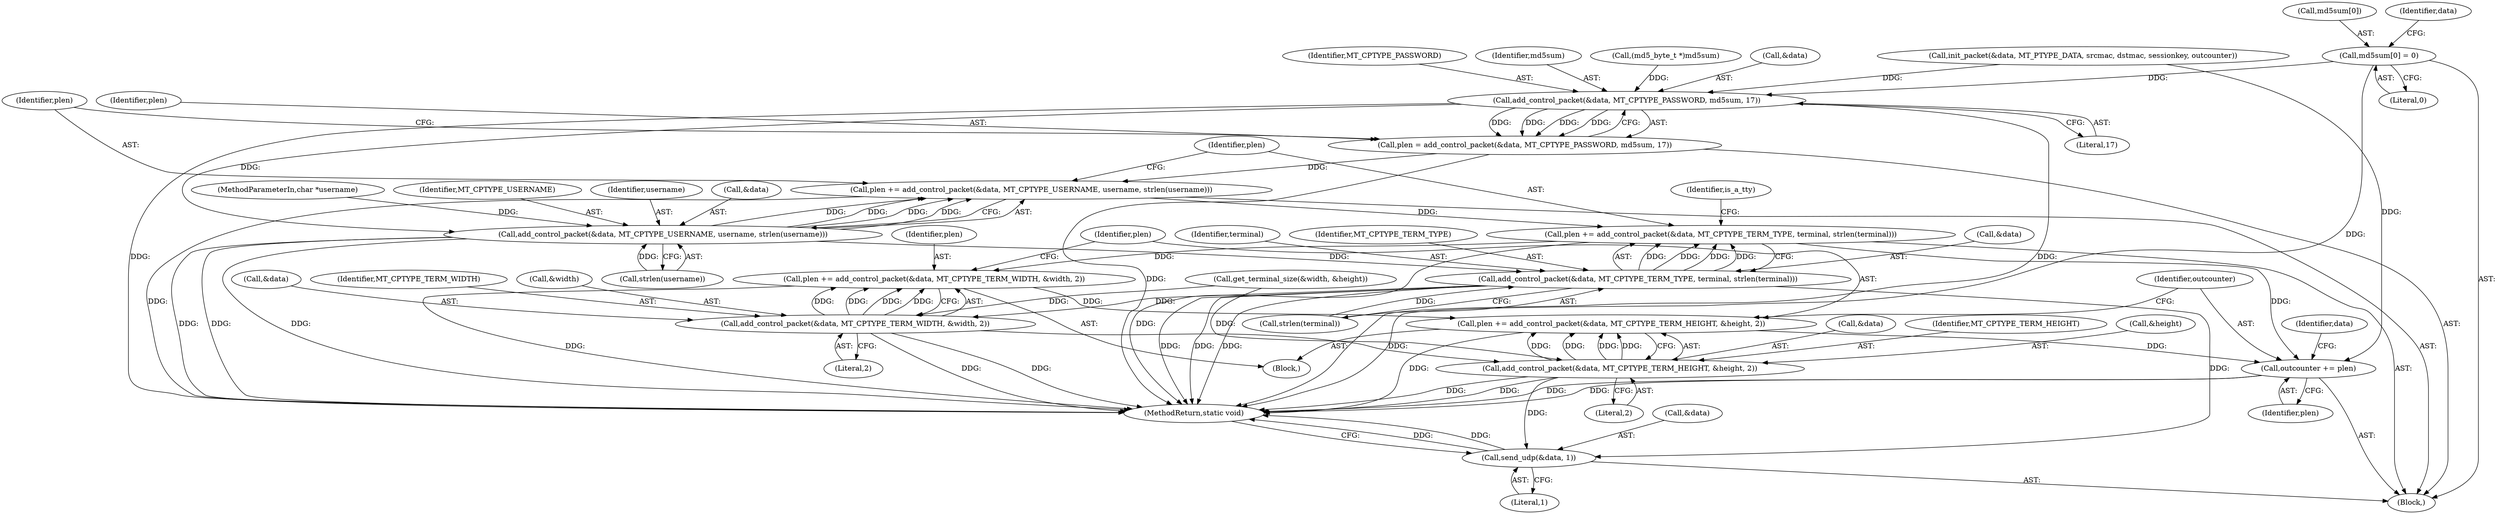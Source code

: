 digraph "0_MAC-Telnet_b69d11727d4f0f8cf719c79e3fb700f55ca03e9a_0@array" {
"1000180" [label="(Call,md5sum[0] = 0)"];
"1000195" [label="(Call,add_control_packet(&data, MT_CPTYPE_PASSWORD, md5sum, 17))"];
"1000193" [label="(Call,plen = add_control_packet(&data, MT_CPTYPE_PASSWORD, md5sum, 17))"];
"1000201" [label="(Call,plen += add_control_packet(&data, MT_CPTYPE_USERNAME, username, strlen(username)))"];
"1000210" [label="(Call,plen += add_control_packet(&data, MT_CPTYPE_TERM_TYPE, terminal, strlen(terminal)))"];
"1000239" [label="(Call,plen += add_control_packet(&data, MT_CPTYPE_TERM_WIDTH, &width, 2))"];
"1000248" [label="(Call,plen += add_control_packet(&data, MT_CPTYPE_TERM_HEIGHT, &height, 2))"];
"1000257" [label="(Call,outcounter += plen)"];
"1000203" [label="(Call,add_control_packet(&data, MT_CPTYPE_USERNAME, username, strlen(username)))"];
"1000212" [label="(Call,add_control_packet(&data, MT_CPTYPE_TERM_TYPE, terminal, strlen(terminal)))"];
"1000241" [label="(Call,add_control_packet(&data, MT_CPTYPE_TERM_WIDTH, &width, 2))"];
"1000250" [label="(Call,add_control_packet(&data, MT_CPTYPE_TERM_HEIGHT, &height, 2))"];
"1000260" [label="(Call,send_udp(&data, 1))"];
"1000210" [label="(Call,plen += add_control_packet(&data, MT_CPTYPE_TERM_TYPE, terminal, strlen(terminal)))"];
"1000208" [label="(Call,strlen(username))"];
"1000200" [label="(Literal,17)"];
"1000201" [label="(Call,plen += add_control_packet(&data, MT_CPTYPE_USERNAME, username, strlen(username)))"];
"1000242" [label="(Call,&data)"];
"1000185" [label="(Call,init_packet(&data, MT_PTYPE_DATA, srcmac, dstmac, sessionkey, outcounter))"];
"1000181" [label="(Call,md5sum[0])"];
"1000230" [label="(Block,)"];
"1000105" [label="(MethodParameterIn,char *username)"];
"1000249" [label="(Identifier,plen)"];
"1000251" [label="(Call,&data)"];
"1000184" [label="(Literal,0)"];
"1000264" [label="(MethodReturn,static void)"];
"1000107" [label="(Block,)"];
"1000213" [label="(Call,&data)"];
"1000244" [label="(Identifier,MT_CPTYPE_TERM_WIDTH)"];
"1000223" [label="(Call,get_terminal_size(&width, &height))"];
"1000256" [label="(Literal,2)"];
"1000261" [label="(Call,&data)"];
"1000206" [label="(Identifier,MT_CPTYPE_USERNAME)"];
"1000207" [label="(Identifier,username)"];
"1000180" [label="(Call,md5sum[0] = 0)"];
"1000187" [label="(Identifier,data)"];
"1000204" [label="(Call,&data)"];
"1000258" [label="(Identifier,outcounter)"];
"1000216" [label="(Identifier,terminal)"];
"1000199" [label="(Identifier,md5sum)"];
"1000202" [label="(Identifier,plen)"];
"1000176" [label="(Call,(md5_byte_t *)md5sum)"];
"1000248" [label="(Call,plen += add_control_packet(&data, MT_CPTYPE_TERM_HEIGHT, &height, 2))"];
"1000260" [label="(Call,send_udp(&data, 1))"];
"1000221" [label="(Identifier,is_a_tty)"];
"1000203" [label="(Call,add_control_packet(&data, MT_CPTYPE_USERNAME, username, strlen(username)))"];
"1000253" [label="(Identifier,MT_CPTYPE_TERM_HEIGHT)"];
"1000193" [label="(Call,plen = add_control_packet(&data, MT_CPTYPE_PASSWORD, md5sum, 17))"];
"1000254" [label="(Call,&height)"];
"1000241" [label="(Call,add_control_packet(&data, MT_CPTYPE_TERM_WIDTH, &width, 2))"];
"1000211" [label="(Identifier,plen)"];
"1000215" [label="(Identifier,MT_CPTYPE_TERM_TYPE)"];
"1000240" [label="(Identifier,plen)"];
"1000196" [label="(Call,&data)"];
"1000212" [label="(Call,add_control_packet(&data, MT_CPTYPE_TERM_TYPE, terminal, strlen(terminal)))"];
"1000262" [label="(Identifier,data)"];
"1000247" [label="(Literal,2)"];
"1000245" [label="(Call,&width)"];
"1000263" [label="(Literal,1)"];
"1000195" [label="(Call,add_control_packet(&data, MT_CPTYPE_PASSWORD, md5sum, 17))"];
"1000198" [label="(Identifier,MT_CPTYPE_PASSWORD)"];
"1000194" [label="(Identifier,plen)"];
"1000257" [label="(Call,outcounter += plen)"];
"1000259" [label="(Identifier,plen)"];
"1000217" [label="(Call,strlen(terminal))"];
"1000239" [label="(Call,plen += add_control_packet(&data, MT_CPTYPE_TERM_WIDTH, &width, 2))"];
"1000250" [label="(Call,add_control_packet(&data, MT_CPTYPE_TERM_HEIGHT, &height, 2))"];
"1000180" -> "1000107"  [label="AST: "];
"1000180" -> "1000184"  [label="CFG: "];
"1000181" -> "1000180"  [label="AST: "];
"1000184" -> "1000180"  [label="AST: "];
"1000187" -> "1000180"  [label="CFG: "];
"1000180" -> "1000264"  [label="DDG: "];
"1000180" -> "1000195"  [label="DDG: "];
"1000195" -> "1000193"  [label="AST: "];
"1000195" -> "1000200"  [label="CFG: "];
"1000196" -> "1000195"  [label="AST: "];
"1000198" -> "1000195"  [label="AST: "];
"1000199" -> "1000195"  [label="AST: "];
"1000200" -> "1000195"  [label="AST: "];
"1000193" -> "1000195"  [label="CFG: "];
"1000195" -> "1000264"  [label="DDG: "];
"1000195" -> "1000264"  [label="DDG: "];
"1000195" -> "1000193"  [label="DDG: "];
"1000195" -> "1000193"  [label="DDG: "];
"1000195" -> "1000193"  [label="DDG: "];
"1000195" -> "1000193"  [label="DDG: "];
"1000185" -> "1000195"  [label="DDG: "];
"1000176" -> "1000195"  [label="DDG: "];
"1000195" -> "1000203"  [label="DDG: "];
"1000193" -> "1000107"  [label="AST: "];
"1000194" -> "1000193"  [label="AST: "];
"1000202" -> "1000193"  [label="CFG: "];
"1000193" -> "1000264"  [label="DDG: "];
"1000193" -> "1000201"  [label="DDG: "];
"1000201" -> "1000107"  [label="AST: "];
"1000201" -> "1000203"  [label="CFG: "];
"1000202" -> "1000201"  [label="AST: "];
"1000203" -> "1000201"  [label="AST: "];
"1000211" -> "1000201"  [label="CFG: "];
"1000201" -> "1000264"  [label="DDG: "];
"1000203" -> "1000201"  [label="DDG: "];
"1000203" -> "1000201"  [label="DDG: "];
"1000203" -> "1000201"  [label="DDG: "];
"1000203" -> "1000201"  [label="DDG: "];
"1000201" -> "1000210"  [label="DDG: "];
"1000210" -> "1000107"  [label="AST: "];
"1000210" -> "1000212"  [label="CFG: "];
"1000211" -> "1000210"  [label="AST: "];
"1000212" -> "1000210"  [label="AST: "];
"1000221" -> "1000210"  [label="CFG: "];
"1000210" -> "1000264"  [label="DDG: "];
"1000212" -> "1000210"  [label="DDG: "];
"1000212" -> "1000210"  [label="DDG: "];
"1000212" -> "1000210"  [label="DDG: "];
"1000212" -> "1000210"  [label="DDG: "];
"1000210" -> "1000239"  [label="DDG: "];
"1000210" -> "1000257"  [label="DDG: "];
"1000239" -> "1000230"  [label="AST: "];
"1000239" -> "1000241"  [label="CFG: "];
"1000240" -> "1000239"  [label="AST: "];
"1000241" -> "1000239"  [label="AST: "];
"1000249" -> "1000239"  [label="CFG: "];
"1000239" -> "1000264"  [label="DDG: "];
"1000241" -> "1000239"  [label="DDG: "];
"1000241" -> "1000239"  [label="DDG: "];
"1000241" -> "1000239"  [label="DDG: "];
"1000241" -> "1000239"  [label="DDG: "];
"1000239" -> "1000248"  [label="DDG: "];
"1000248" -> "1000230"  [label="AST: "];
"1000248" -> "1000250"  [label="CFG: "];
"1000249" -> "1000248"  [label="AST: "];
"1000250" -> "1000248"  [label="AST: "];
"1000258" -> "1000248"  [label="CFG: "];
"1000248" -> "1000264"  [label="DDG: "];
"1000250" -> "1000248"  [label="DDG: "];
"1000250" -> "1000248"  [label="DDG: "];
"1000250" -> "1000248"  [label="DDG: "];
"1000250" -> "1000248"  [label="DDG: "];
"1000248" -> "1000257"  [label="DDG: "];
"1000257" -> "1000107"  [label="AST: "];
"1000257" -> "1000259"  [label="CFG: "];
"1000258" -> "1000257"  [label="AST: "];
"1000259" -> "1000257"  [label="AST: "];
"1000262" -> "1000257"  [label="CFG: "];
"1000257" -> "1000264"  [label="DDG: "];
"1000257" -> "1000264"  [label="DDG: "];
"1000185" -> "1000257"  [label="DDG: "];
"1000203" -> "1000208"  [label="CFG: "];
"1000204" -> "1000203"  [label="AST: "];
"1000206" -> "1000203"  [label="AST: "];
"1000207" -> "1000203"  [label="AST: "];
"1000208" -> "1000203"  [label="AST: "];
"1000203" -> "1000264"  [label="DDG: "];
"1000203" -> "1000264"  [label="DDG: "];
"1000203" -> "1000264"  [label="DDG: "];
"1000208" -> "1000203"  [label="DDG: "];
"1000105" -> "1000203"  [label="DDG: "];
"1000203" -> "1000212"  [label="DDG: "];
"1000212" -> "1000217"  [label="CFG: "];
"1000213" -> "1000212"  [label="AST: "];
"1000215" -> "1000212"  [label="AST: "];
"1000216" -> "1000212"  [label="AST: "];
"1000217" -> "1000212"  [label="AST: "];
"1000212" -> "1000264"  [label="DDG: "];
"1000212" -> "1000264"  [label="DDG: "];
"1000212" -> "1000264"  [label="DDG: "];
"1000217" -> "1000212"  [label="DDG: "];
"1000212" -> "1000241"  [label="DDG: "];
"1000212" -> "1000260"  [label="DDG: "];
"1000241" -> "1000247"  [label="CFG: "];
"1000242" -> "1000241"  [label="AST: "];
"1000244" -> "1000241"  [label="AST: "];
"1000245" -> "1000241"  [label="AST: "];
"1000247" -> "1000241"  [label="AST: "];
"1000241" -> "1000264"  [label="DDG: "];
"1000241" -> "1000264"  [label="DDG: "];
"1000223" -> "1000241"  [label="DDG: "];
"1000241" -> "1000250"  [label="DDG: "];
"1000250" -> "1000256"  [label="CFG: "];
"1000251" -> "1000250"  [label="AST: "];
"1000253" -> "1000250"  [label="AST: "];
"1000254" -> "1000250"  [label="AST: "];
"1000256" -> "1000250"  [label="AST: "];
"1000250" -> "1000264"  [label="DDG: "];
"1000250" -> "1000264"  [label="DDG: "];
"1000223" -> "1000250"  [label="DDG: "];
"1000250" -> "1000260"  [label="DDG: "];
"1000260" -> "1000107"  [label="AST: "];
"1000260" -> "1000263"  [label="CFG: "];
"1000261" -> "1000260"  [label="AST: "];
"1000263" -> "1000260"  [label="AST: "];
"1000264" -> "1000260"  [label="CFG: "];
"1000260" -> "1000264"  [label="DDG: "];
"1000260" -> "1000264"  [label="DDG: "];
}
